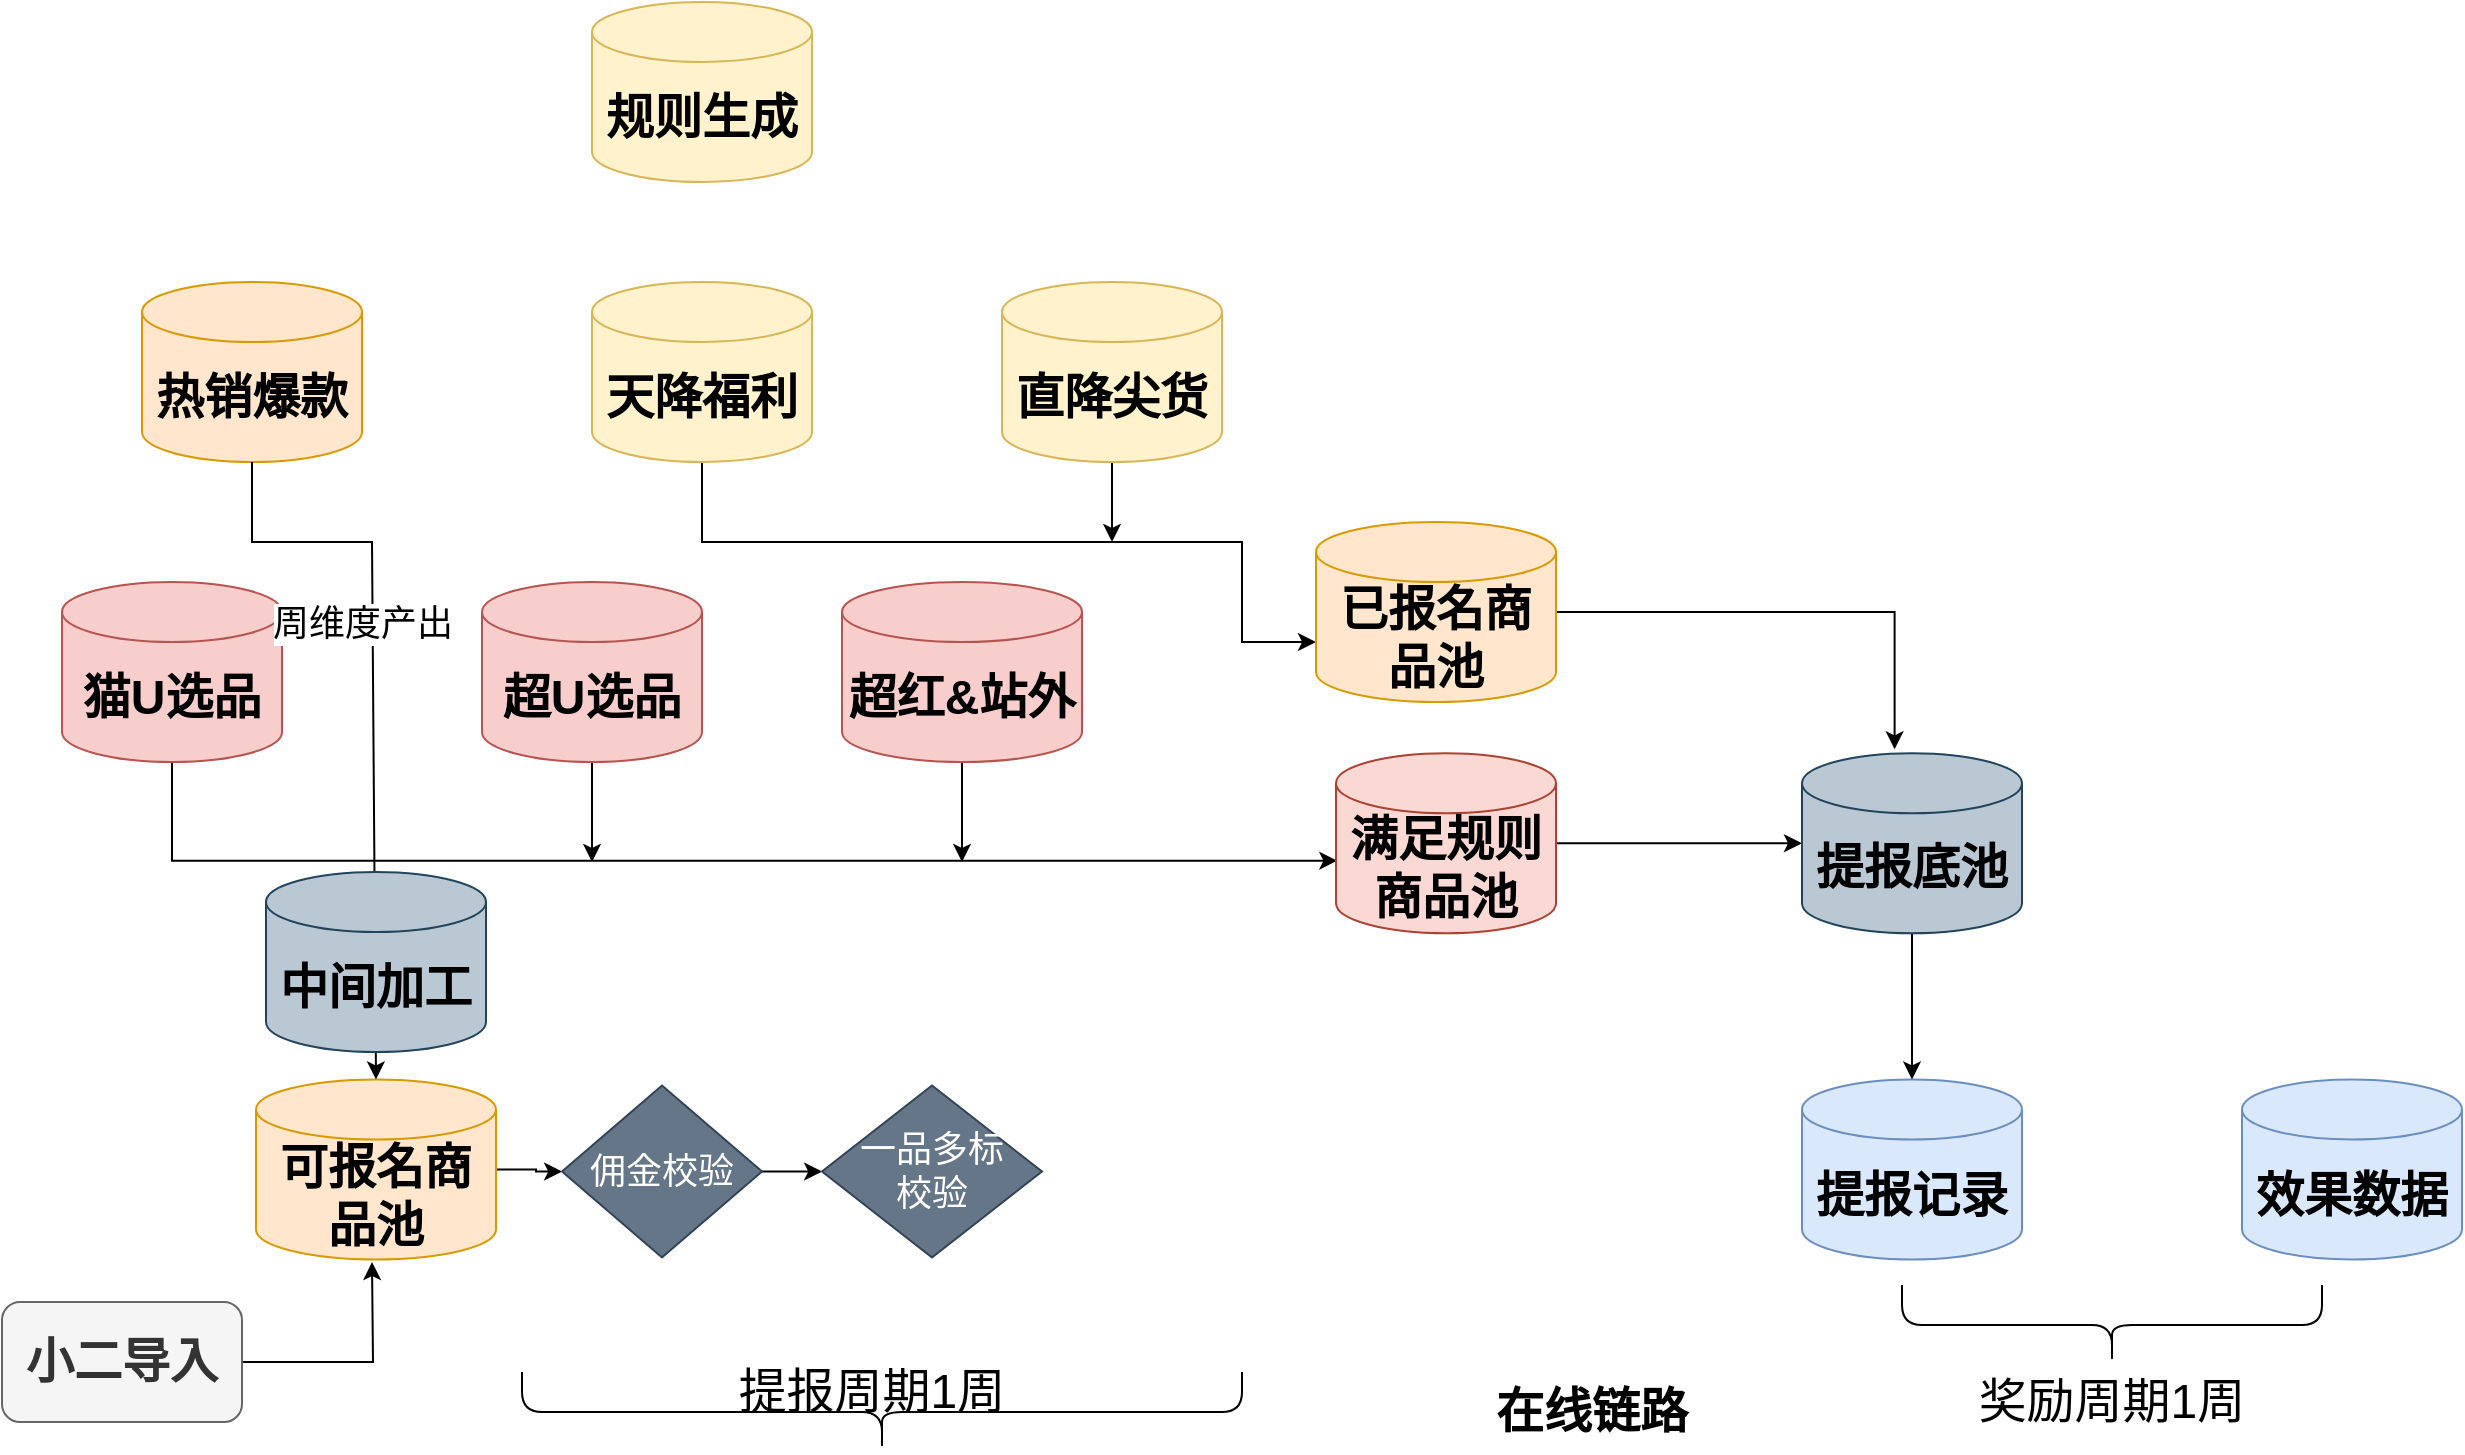 <mxfile version="22.1.3" type="github">
  <diagram name="第 1 页" id="7ELo28ADNs8pc4C5lg1X">
    <mxGraphModel dx="1818" dy="1039" grid="1" gridSize="10" guides="1" tooltips="1" connect="1" arrows="1" fold="1" page="1" pageScale="1" pageWidth="4681" pageHeight="3300" math="0" shadow="0">
      <root>
        <mxCell id="0" />
        <mxCell id="1" parent="0" />
        <mxCell id="_1zgNEDX5PvR028n3Ke3-59" value="&lt;span style=&quot;font-size: 24px;&quot;&gt;热销爆款&lt;/span&gt;" style="shape=cylinder3;whiteSpace=wrap;html=1;boundedLbl=1;backgroundOutline=1;size=15;fillColor=#ffe6cc;strokeColor=#d79b00;fontStyle=1" parent="1" vertex="1">
          <mxGeometry x="370" y="1050" width="110" height="90" as="geometry" />
        </mxCell>
        <mxCell id="7ZKIA15Gy2TwE5JRmMyK-27" value="" style="edgeStyle=orthogonalEdgeStyle;rounded=0;orthogonalLoop=1;jettySize=auto;html=1;entryX=0;entryY=0;entryDx=0;entryDy=60;entryPerimeter=0;" parent="1" source="_1zgNEDX5PvR028n3Ke3-66" target="_1zgNEDX5PvR028n3Ke3-71" edge="1">
          <mxGeometry relative="1" as="geometry">
            <Array as="points">
              <mxPoint x="650" y="1180" />
              <mxPoint x="920" y="1180" />
              <mxPoint x="920" y="1230" />
            </Array>
          </mxGeometry>
        </mxCell>
        <mxCell id="_1zgNEDX5PvR028n3Ke3-66" value="&lt;font style=&quot;font-size: 24px;&quot;&gt;&lt;b style=&quot;&quot;&gt;天降福利&lt;/b&gt;&lt;/font&gt;" style="shape=cylinder3;whiteSpace=wrap;html=1;boundedLbl=1;backgroundOutline=1;size=15;fillColor=#fff2cc;strokeColor=#d6b656;" parent="1" vertex="1">
          <mxGeometry x="595" y="1050" width="110" height="90" as="geometry" />
        </mxCell>
        <mxCell id="7ZKIA15Gy2TwE5JRmMyK-28" value="" style="edgeStyle=orthogonalEdgeStyle;rounded=0;orthogonalLoop=1;jettySize=auto;html=1;" parent="1" source="_1zgNEDX5PvR028n3Ke3-67" edge="1">
          <mxGeometry relative="1" as="geometry">
            <mxPoint x="855" y="1180" as="targetPoint" />
          </mxGeometry>
        </mxCell>
        <mxCell id="_1zgNEDX5PvR028n3Ke3-67" value="&lt;font style=&quot;font-size: 24px;&quot;&gt;&lt;b style=&quot;&quot;&gt;直降尖货&lt;/b&gt;&lt;/font&gt;" style="shape=cylinder3;whiteSpace=wrap;html=1;boundedLbl=1;backgroundOutline=1;size=15;fillColor=#fff2cc;strokeColor=#d6b656;" parent="1" vertex="1">
          <mxGeometry x="800" y="1050" width="110" height="90" as="geometry" />
        </mxCell>
        <mxCell id="r0xEWMtO3dR_KgmmUoh1-12" value="" style="edgeStyle=orthogonalEdgeStyle;rounded=0;orthogonalLoop=1;jettySize=auto;html=1;" parent="1" source="_1zgNEDX5PvR028n3Ke3-70" target="7ZKIA15Gy2TwE5JRmMyK-9" edge="1">
          <mxGeometry relative="1" as="geometry" />
        </mxCell>
        <mxCell id="_1zgNEDX5PvR028n3Ke3-70" value="&lt;font style=&quot;font-size: 24px;&quot;&gt;&lt;b style=&quot;&quot;&gt;可报名商品池&lt;/b&gt;&lt;/font&gt;" style="shape=cylinder3;whiteSpace=wrap;html=1;boundedLbl=1;backgroundOutline=1;size=15;fillColor=#ffe6cc;strokeColor=#d79b00;" parent="1" vertex="1">
          <mxGeometry x="427" y="1448.75" width="120" height="90" as="geometry" />
        </mxCell>
        <mxCell id="O1u22X3rfaqRUvQsXBj9-3" value="" style="edgeStyle=orthogonalEdgeStyle;rounded=0;orthogonalLoop=1;jettySize=auto;html=1;entryX=0.421;entryY=-0.022;entryDx=0;entryDy=0;entryPerimeter=0;" edge="1" parent="1" source="_1zgNEDX5PvR028n3Ke3-71" target="O1u22X3rfaqRUvQsXBj9-1">
          <mxGeometry relative="1" as="geometry">
            <mxPoint x="1200" y="1270" as="targetPoint" />
          </mxGeometry>
        </mxCell>
        <mxCell id="_1zgNEDX5PvR028n3Ke3-71" value="&lt;span style=&quot;font-size: 24px;&quot;&gt;&lt;b&gt;已报名商品池&lt;/b&gt;&lt;/span&gt;" style="shape=cylinder3;whiteSpace=wrap;html=1;boundedLbl=1;backgroundOutline=1;size=15;fillColor=#ffe6cc;strokeColor=#d79b00;" parent="1" vertex="1">
          <mxGeometry x="957" y="1170" width="120" height="90" as="geometry" />
        </mxCell>
        <mxCell id="_1zgNEDX5PvR028n3Ke3-72" value="&lt;font style=&quot;font-size: 24px;&quot;&gt;&lt;b style=&quot;&quot;&gt;提报记录&lt;/b&gt;&lt;/font&gt;" style="shape=cylinder3;whiteSpace=wrap;html=1;boundedLbl=1;backgroundOutline=1;size=15;fillColor=#dae8fc;strokeColor=#6c8ebf;" parent="1" vertex="1">
          <mxGeometry x="1200" y="1448.75" width="110" height="90" as="geometry" />
        </mxCell>
        <mxCell id="_1zgNEDX5PvR028n3Ke3-73" value="&lt;font style=&quot;font-size: 24px;&quot;&gt;&lt;b style=&quot;&quot;&gt;效果数据&lt;/b&gt;&lt;/font&gt;" style="shape=cylinder3;whiteSpace=wrap;html=1;boundedLbl=1;backgroundOutline=1;size=15;fillColor=#dae8fc;strokeColor=#6c8ebf;" parent="1" vertex="1">
          <mxGeometry x="1420" y="1448.75" width="110" height="90" as="geometry" />
        </mxCell>
        <mxCell id="_1zgNEDX5PvR028n3Ke3-95" value="" style="shape=curlyBracket;whiteSpace=wrap;html=1;rounded=1;labelPosition=left;verticalLabelPosition=middle;align=right;verticalAlign=middle;rotation=-90;" parent="1" vertex="1">
          <mxGeometry x="720" y="1435" width="40" height="360" as="geometry" />
        </mxCell>
        <mxCell id="_1zgNEDX5PvR028n3Ke3-96" value="" style="shape=curlyBracket;whiteSpace=wrap;html=1;rounded=1;labelPosition=left;verticalLabelPosition=middle;align=right;verticalAlign=middle;rotation=-90;" parent="1" vertex="1">
          <mxGeometry x="1335" y="1466.5" width="40" height="210" as="geometry" />
        </mxCell>
        <mxCell id="_1zgNEDX5PvR028n3Ke3-98" value="&lt;font style=&quot;font-size: 24px;&quot;&gt;提报周期1周&lt;/font&gt;" style="text;html=1;strokeColor=none;fillColor=none;align=center;verticalAlign=middle;whiteSpace=wrap;rounded=0;" parent="1" vertex="1">
          <mxGeometry x="660" y="1590" width="150" height="30" as="geometry" />
        </mxCell>
        <mxCell id="_1zgNEDX5PvR028n3Ke3-99" value="&lt;font style=&quot;font-size: 24px;&quot;&gt;奖励周期1周&lt;/font&gt;" style="text;html=1;strokeColor=none;fillColor=none;align=center;verticalAlign=middle;whiteSpace=wrap;rounded=0;" parent="1" vertex="1">
          <mxGeometry x="1280" y="1595.25" width="150" height="30" as="geometry" />
        </mxCell>
        <mxCell id="7ZKIA15Gy2TwE5JRmMyK-14" value="" style="edgeStyle=orthogonalEdgeStyle;rounded=0;orthogonalLoop=1;jettySize=auto;html=1;entryX=0.006;entryY=0.597;entryDx=0;entryDy=0;entryPerimeter=0;" parent="1" source="_1zgNEDX5PvR028n3Ke3-100" target="7ZKIA15Gy2TwE5JRmMyK-11" edge="1">
          <mxGeometry relative="1" as="geometry">
            <mxPoint x="960" y="1340" as="targetPoint" />
            <Array as="points">
              <mxPoint x="385" y="1339" />
            </Array>
          </mxGeometry>
        </mxCell>
        <mxCell id="_1zgNEDX5PvR028n3Ke3-100" value="&lt;span style=&quot;font-size: 24px;&quot;&gt;猫U选品&lt;/span&gt;" style="shape=cylinder3;whiteSpace=wrap;html=1;boundedLbl=1;backgroundOutline=1;size=15;fillColor=#f8cecc;strokeColor=#b85450;fontStyle=1" parent="1" vertex="1">
          <mxGeometry x="330" y="1200" width="110" height="90" as="geometry" />
        </mxCell>
        <mxCell id="7ZKIA15Gy2TwE5JRmMyK-16" value="" style="edgeStyle=orthogonalEdgeStyle;rounded=0;orthogonalLoop=1;jettySize=auto;html=1;" parent="1" source="_1zgNEDX5PvR028n3Ke3-101" edge="1">
          <mxGeometry relative="1" as="geometry">
            <mxPoint x="595" y="1340" as="targetPoint" />
          </mxGeometry>
        </mxCell>
        <mxCell id="_1zgNEDX5PvR028n3Ke3-101" value="&lt;span style=&quot;font-size: 24px;&quot;&gt;超U选品&lt;/span&gt;" style="shape=cylinder3;whiteSpace=wrap;html=1;boundedLbl=1;backgroundOutline=1;size=15;fillColor=#f8cecc;strokeColor=#b85450;fontStyle=1" parent="1" vertex="1">
          <mxGeometry x="540" y="1200" width="110" height="90" as="geometry" />
        </mxCell>
        <mxCell id="7ZKIA15Gy2TwE5JRmMyK-18" value="" style="edgeStyle=orthogonalEdgeStyle;rounded=0;orthogonalLoop=1;jettySize=auto;html=1;" parent="1" source="_1zgNEDX5PvR028n3Ke3-110" edge="1">
          <mxGeometry relative="1" as="geometry">
            <mxPoint x="780" y="1340" as="targetPoint" />
          </mxGeometry>
        </mxCell>
        <mxCell id="_1zgNEDX5PvR028n3Ke3-110" value="&lt;span style=&quot;font-size: 24px;&quot;&gt;超红&amp;amp;站外&lt;/span&gt;" style="shape=cylinder3;whiteSpace=wrap;html=1;boundedLbl=1;backgroundOutline=1;size=15;fillColor=#f8cecc;strokeColor=#b85450;fontStyle=1" parent="1" vertex="1">
          <mxGeometry x="720" y="1200" width="120" height="90" as="geometry" />
        </mxCell>
        <mxCell id="7ZKIA15Gy2TwE5JRmMyK-8" value="" style="edgeStyle=orthogonalEdgeStyle;rounded=0;orthogonalLoop=1;jettySize=auto;html=1;" parent="1" source="_1zgNEDX5PvR028n3Ke3-128" edge="1">
          <mxGeometry relative="1" as="geometry">
            <mxPoint x="485" y="1540" as="targetPoint" />
          </mxGeometry>
        </mxCell>
        <mxCell id="_1zgNEDX5PvR028n3Ke3-128" value="&lt;font style=&quot;font-size: 24px;&quot;&gt;&lt;b&gt;小二导入&lt;/b&gt;&lt;/font&gt;" style="rounded=1;whiteSpace=wrap;html=1;fillColor=#f5f5f5;fontColor=#333333;strokeColor=#666666;" parent="1" vertex="1">
          <mxGeometry x="300" y="1560" width="120" height="60" as="geometry" />
        </mxCell>
        <mxCell id="_1zgNEDX5PvR028n3Ke3-133" value="&lt;font style=&quot;font-size: 24px;&quot;&gt;&lt;b&gt;在线链路&lt;/b&gt;&lt;/font&gt;" style="text;html=1;strokeColor=none;fillColor=none;align=center;verticalAlign=middle;whiteSpace=wrap;rounded=0;" parent="1" vertex="1">
          <mxGeometry x="1040" y="1600" width="110" height="30" as="geometry" />
        </mxCell>
        <mxCell id="7ZKIA15Gy2TwE5JRmMyK-6" value="" style="endArrow=classic;html=1;rounded=0;exitX=0.5;exitY=1;exitDx=0;exitDy=0;exitPerimeter=0;entryX=0.5;entryY=0;entryDx=0;entryDy=0;entryPerimeter=0;" parent="1" source="_1zgNEDX5PvR028n3Ke3-59" target="_1zgNEDX5PvR028n3Ke3-70" edge="1">
          <mxGeometry width="50" height="50" relative="1" as="geometry">
            <mxPoint x="430" y="1170" as="sourcePoint" />
            <mxPoint x="480" y="1120" as="targetPoint" />
            <Array as="points">
              <mxPoint x="425" y="1180" />
              <mxPoint x="485" y="1180" />
            </Array>
          </mxGeometry>
        </mxCell>
        <mxCell id="7ZKIA15Gy2TwE5JRmMyK-26" value="&lt;font style=&quot;font-size: 18px;&quot;&gt;周维度产出&lt;/font&gt;" style="edgeLabel;html=1;align=center;verticalAlign=middle;resizable=0;points=[];" parent="7ZKIA15Gy2TwE5JRmMyK-6" vertex="1" connectable="0">
          <mxGeometry x="0.119" y="-2" relative="1" as="geometry">
            <mxPoint x="-4" y="-66" as="offset" />
          </mxGeometry>
        </mxCell>
        <mxCell id="r0xEWMtO3dR_KgmmUoh1-11" value="" style="edgeStyle=orthogonalEdgeStyle;rounded=0;orthogonalLoop=1;jettySize=auto;html=1;" parent="1" source="7ZKIA15Gy2TwE5JRmMyK-9" target="r0xEWMtO3dR_KgmmUoh1-9" edge="1">
          <mxGeometry relative="1" as="geometry" />
        </mxCell>
        <mxCell id="7ZKIA15Gy2TwE5JRmMyK-9" value="&lt;font style=&quot;font-size: 18px;&quot;&gt;佣金校验&lt;/font&gt;" style="rhombus;whiteSpace=wrap;html=1;fillColor=#647687;fontColor=#ffffff;strokeColor=#314354;" parent="1" vertex="1">
          <mxGeometry x="580" y="1451.75" width="100" height="86" as="geometry" />
        </mxCell>
        <mxCell id="O1u22X3rfaqRUvQsXBj9-4" value="" style="edgeStyle=orthogonalEdgeStyle;rounded=0;orthogonalLoop=1;jettySize=auto;html=1;" edge="1" parent="1" source="7ZKIA15Gy2TwE5JRmMyK-11" target="O1u22X3rfaqRUvQsXBj9-1">
          <mxGeometry relative="1" as="geometry" />
        </mxCell>
        <mxCell id="7ZKIA15Gy2TwE5JRmMyK-11" value="&lt;font style=&quot;font-size: 24px;&quot;&gt;&lt;b style=&quot;&quot;&gt;满足规则商品池&lt;/b&gt;&lt;/font&gt;" style="shape=cylinder3;whiteSpace=wrap;html=1;boundedLbl=1;backgroundOutline=1;size=15;fillColor=#fad9d5;strokeColor=#ae4132;" parent="1" vertex="1">
          <mxGeometry x="967" y="1285.63" width="110" height="90" as="geometry" />
        </mxCell>
        <mxCell id="r0xEWMtO3dR_KgmmUoh1-9" value="&lt;font style=&quot;font-size: 18px;&quot;&gt;一品多标&lt;br&gt;校验&lt;/font&gt;" style="rhombus;whiteSpace=wrap;html=1;fillColor=#647687;fontColor=#ffffff;strokeColor=#314354;" parent="1" vertex="1">
          <mxGeometry x="710" y="1451.75" width="110" height="86" as="geometry" />
        </mxCell>
        <mxCell id="O1u22X3rfaqRUvQsXBj9-5" value="" style="edgeStyle=orthogonalEdgeStyle;rounded=0;orthogonalLoop=1;jettySize=auto;html=1;" edge="1" parent="1" source="O1u22X3rfaqRUvQsXBj9-1" target="_1zgNEDX5PvR028n3Ke3-72">
          <mxGeometry relative="1" as="geometry" />
        </mxCell>
        <mxCell id="O1u22X3rfaqRUvQsXBj9-1" value="&lt;span style=&quot;font-size: 24px;&quot;&gt;&lt;b&gt;提报底池&lt;/b&gt;&lt;/span&gt;" style="shape=cylinder3;whiteSpace=wrap;html=1;boundedLbl=1;backgroundOutline=1;size=15;fillColor=#bac8d3;strokeColor=#23445d;" vertex="1" parent="1">
          <mxGeometry x="1200" y="1285.63" width="110" height="90" as="geometry" />
        </mxCell>
        <mxCell id="O1u22X3rfaqRUvQsXBj9-6" value="&lt;font style=&quot;font-size: 24px;&quot;&gt;&lt;b style=&quot;&quot;&gt;规则生成&lt;/b&gt;&lt;/font&gt;" style="shape=cylinder3;whiteSpace=wrap;html=1;boundedLbl=1;backgroundOutline=1;size=15;fillColor=#fff2cc;strokeColor=#d6b656;" vertex="1" parent="1">
          <mxGeometry x="595" y="910" width="110" height="90" as="geometry" />
        </mxCell>
        <mxCell id="O1u22X3rfaqRUvQsXBj9-7" value="&lt;span style=&quot;font-size: 24px;&quot;&gt;&lt;b&gt;中间加工&lt;/b&gt;&lt;/span&gt;" style="shape=cylinder3;whiteSpace=wrap;html=1;boundedLbl=1;backgroundOutline=1;size=15;fillColor=#bac8d3;strokeColor=#23445d;" vertex="1" parent="1">
          <mxGeometry x="432" y="1345" width="110" height="90" as="geometry" />
        </mxCell>
      </root>
    </mxGraphModel>
  </diagram>
</mxfile>
